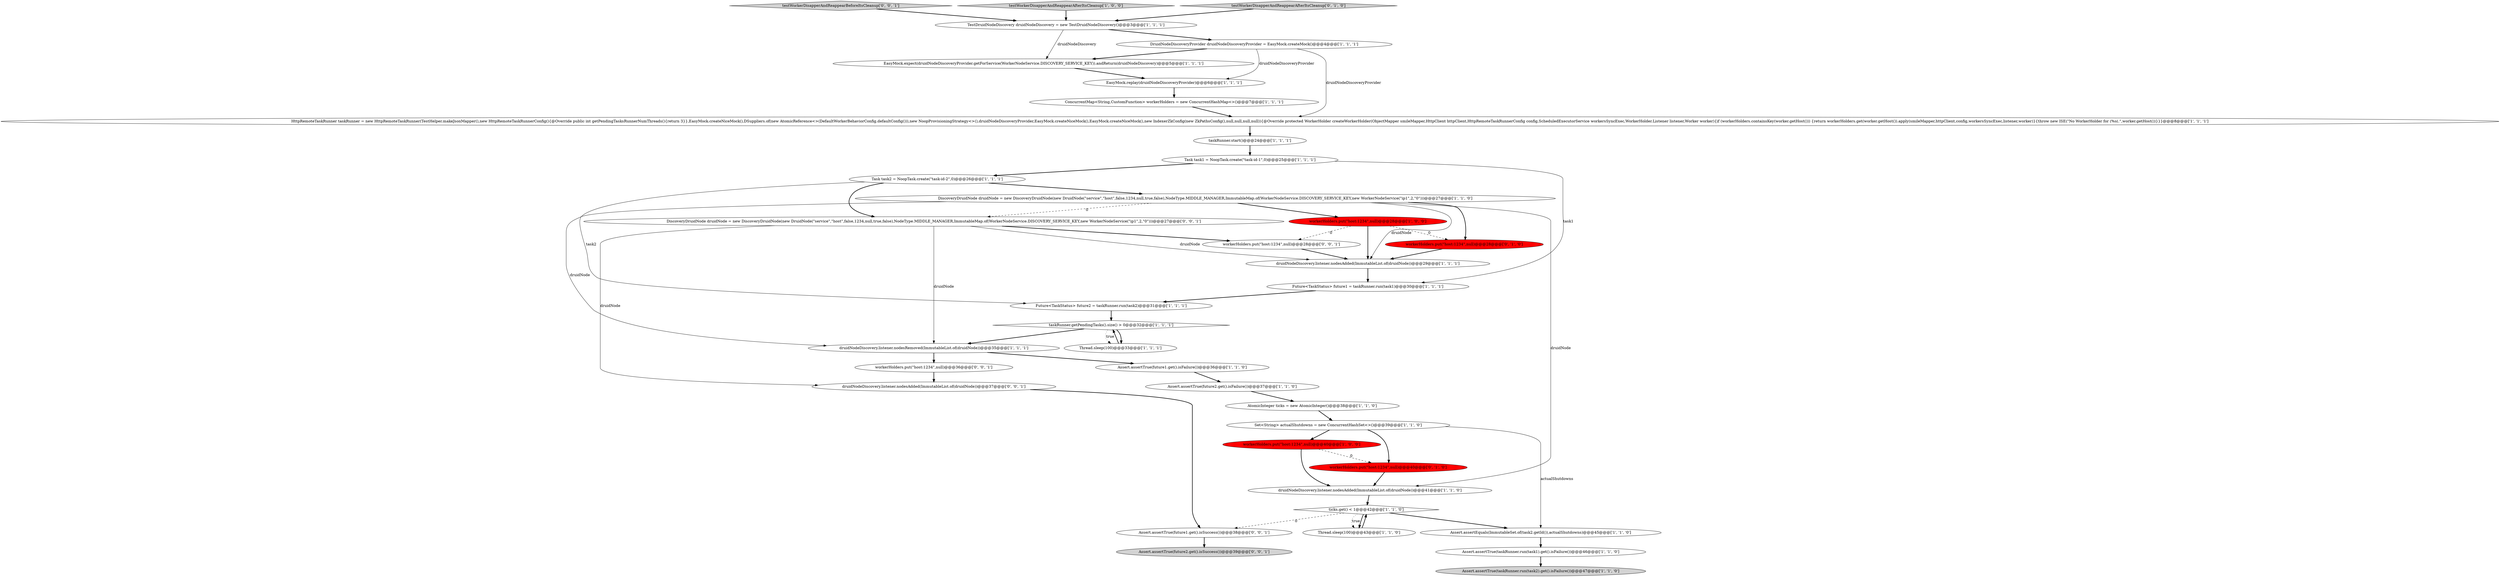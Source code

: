 digraph {
38 [style = filled, label = "testWorkerDisapperAndReappearBeforeItsCleanup['0', '0', '1']", fillcolor = lightgray, shape = diamond image = "AAA0AAABBB3BBB"];
35 [style = filled, label = "workerHolders.put(\"host:1234\",null)@@@28@@@['0', '0', '1']", fillcolor = white, shape = ellipse image = "AAA0AAABBB3BBB"];
2 [style = filled, label = "EasyMock.expect(druidNodeDiscoveryProvider.getForService(WorkerNodeService.DISCOVERY_SERVICE_KEY)).andReturn(druidNodeDiscovery)@@@5@@@['1', '1', '1']", fillcolor = white, shape = ellipse image = "AAA0AAABBB1BBB"];
17 [style = filled, label = "Future<TaskStatus> future2 = taskRunner.run(task2)@@@31@@@['1', '1', '1']", fillcolor = white, shape = ellipse image = "AAA0AAABBB1BBB"];
32 [style = filled, label = "DiscoveryDruidNode druidNode = new DiscoveryDruidNode(new DruidNode(\"service\",\"host\",false,1234,null,true,false),NodeType.MIDDLE_MANAGER,ImmutableMap.of(WorkerNodeService.DISCOVERY_SERVICE_KEY,new WorkerNodeService(\"ip1\",2,\"0\")))@@@27@@@['0', '0', '1']", fillcolor = white, shape = ellipse image = "AAA0AAABBB3BBB"];
5 [style = filled, label = "ConcurrentMap<String,CustomFunction> workerHolders = new ConcurrentHashMap<>()@@@7@@@['1', '1', '1']", fillcolor = white, shape = ellipse image = "AAA0AAABBB1BBB"];
3 [style = filled, label = "taskRunner.start()@@@24@@@['1', '1', '1']", fillcolor = white, shape = ellipse image = "AAA0AAABBB1BBB"];
34 [style = filled, label = "druidNodeDiscovery.listener.nodesAdded(ImmutableList.of(druidNode))@@@37@@@['0', '0', '1']", fillcolor = white, shape = ellipse image = "AAA0AAABBB3BBB"];
24 [style = filled, label = "EasyMock.replay(druidNodeDiscoveryProvider)@@@6@@@['1', '1', '1']", fillcolor = white, shape = ellipse image = "AAA0AAABBB1BBB"];
36 [style = filled, label = "Assert.assertTrue(future1.get().isSuccess())@@@38@@@['0', '0', '1']", fillcolor = white, shape = ellipse image = "AAA0AAABBB3BBB"];
21 [style = filled, label = "AtomicInteger ticks = new AtomicInteger()@@@38@@@['1', '1', '0']", fillcolor = white, shape = ellipse image = "AAA0AAABBB1BBB"];
23 [style = filled, label = "Assert.assertTrue(taskRunner.run(task1).get().isFailure())@@@46@@@['1', '1', '0']", fillcolor = white, shape = ellipse image = "AAA0AAABBB1BBB"];
11 [style = filled, label = "Task task2 = NoopTask.create(\"task-id-2\",0)@@@26@@@['1', '1', '1']", fillcolor = white, shape = ellipse image = "AAA0AAABBB1BBB"];
6 [style = filled, label = "Thread.sleep(100)@@@43@@@['1', '1', '0']", fillcolor = white, shape = ellipse image = "AAA0AAABBB1BBB"];
13 [style = filled, label = "DruidNodeDiscoveryProvider druidNodeDiscoveryProvider = EasyMock.createMock()@@@4@@@['1', '1', '1']", fillcolor = white, shape = ellipse image = "AAA0AAABBB1BBB"];
7 [style = filled, label = "Future<TaskStatus> future1 = taskRunner.run(task1)@@@30@@@['1', '1', '1']", fillcolor = white, shape = ellipse image = "AAA0AAABBB1BBB"];
16 [style = filled, label = "taskRunner.getPendingTasks().size() > 0@@@32@@@['1', '1', '1']", fillcolor = white, shape = diamond image = "AAA0AAABBB1BBB"];
14 [style = filled, label = "Task task1 = NoopTask.create(\"task-id-1\",0)@@@25@@@['1', '1', '1']", fillcolor = white, shape = ellipse image = "AAA0AAABBB1BBB"];
4 [style = filled, label = "druidNodeDiscovery.listener.nodesRemoved(ImmutableList.of(druidNode))@@@35@@@['1', '1', '1']", fillcolor = white, shape = ellipse image = "AAA0AAABBB1BBB"];
25 [style = filled, label = "Thread.sleep(100)@@@33@@@['1', '1', '1']", fillcolor = white, shape = ellipse image = "AAA0AAABBB1BBB"];
19 [style = filled, label = "workerHolders.put(\"host:1234\",null)@@@40@@@['1', '0', '0']", fillcolor = red, shape = ellipse image = "AAA1AAABBB1BBB"];
33 [style = filled, label = "workerHolders.put(\"host:1234\",null)@@@36@@@['0', '0', '1']", fillcolor = white, shape = ellipse image = "AAA0AAABBB3BBB"];
26 [style = filled, label = "Set<String> actualShutdowns = new ConcurrentHashSet<>()@@@39@@@['1', '1', '0']", fillcolor = white, shape = ellipse image = "AAA0AAABBB1BBB"];
12 [style = filled, label = "Assert.assertTrue(future1.get().isFailure())@@@36@@@['1', '1', '0']", fillcolor = white, shape = ellipse image = "AAA0AAABBB1BBB"];
29 [style = filled, label = "workerHolders.put(\"host:1234\",null)@@@28@@@['0', '1', '0']", fillcolor = red, shape = ellipse image = "AAA1AAABBB2BBB"];
18 [style = filled, label = "testWorkerDisapperAndReappearAfterItsCleanup['1', '0', '0']", fillcolor = lightgray, shape = diamond image = "AAA0AAABBB1BBB"];
15 [style = filled, label = "workerHolders.put(\"host:1234\",null)@@@28@@@['1', '0', '0']", fillcolor = red, shape = ellipse image = "AAA1AAABBB1BBB"];
22 [style = filled, label = "HttpRemoteTaskRunner taskRunner = new HttpRemoteTaskRunner(TestHelper.makeJsonMapper(),new HttpRemoteTaskRunnerConfig(){@Override public int getPendingTasksRunnerNumThreads(){return 3}},EasyMock.createNiceMock(),DSuppliers.of(new AtomicReference<>(DefaultWorkerBehaviorConfig.defaultConfig())),new NoopProvisioningStrategy<>(),druidNodeDiscoveryProvider,EasyMock.createNiceMock(),EasyMock.createNiceMock(),new IndexerZkConfig(new ZkPathsConfig(),null,null,null,null)){@Override protected WorkerHolder createWorkerHolder(ObjectMapper smileMapper,HttpClient httpClient,HttpRemoteTaskRunnerConfig config,ScheduledExecutorService workersSyncExec,WorkerHolder.Listener listener,Worker worker){if (workerHolders.containsKey(worker.getHost())) {return workerHolders.get(worker.getHost()).apply(smileMapper,httpClient,config,workersSyncExec,listener,worker)}{throw new ISE(\"No WorkerHolder for (%s(.\",worker.getHost())}}}@@@8@@@['1', '1', '1']", fillcolor = white, shape = ellipse image = "AAA0AAABBB1BBB"];
10 [style = filled, label = "Assert.assertEquals(ImmutableSet.of(task2.getId()),actualShutdowns)@@@45@@@['1', '1', '0']", fillcolor = white, shape = ellipse image = "AAA0AAABBB1BBB"];
20 [style = filled, label = "druidNodeDiscovery.listener.nodesAdded(ImmutableList.of(druidNode))@@@29@@@['1', '1', '1']", fillcolor = white, shape = ellipse image = "AAA0AAABBB1BBB"];
8 [style = filled, label = "Assert.assertTrue(taskRunner.run(task2).get().isFailure())@@@47@@@['1', '1', '0']", fillcolor = lightgray, shape = ellipse image = "AAA0AAABBB1BBB"];
28 [style = filled, label = "DiscoveryDruidNode druidNode = new DiscoveryDruidNode(new DruidNode(\"service\",\"host\",false,1234,null,true,false),NodeType.MIDDLE_MANAGER,ImmutableMap.of(WorkerNodeService.DISCOVERY_SERVICE_KEY,new WorkerNodeService(\"ip1\",2,\"0\")))@@@27@@@['1', '1', '0']", fillcolor = white, shape = ellipse image = "AAA0AAABBB1BBB"];
30 [style = filled, label = "workerHolders.put(\"host:1234\",null)@@@40@@@['0', '1', '0']", fillcolor = red, shape = ellipse image = "AAA1AAABBB2BBB"];
1 [style = filled, label = "TestDruidNodeDiscovery druidNodeDiscovery = new TestDruidNodeDiscovery()@@@3@@@['1', '1', '1']", fillcolor = white, shape = ellipse image = "AAA0AAABBB1BBB"];
0 [style = filled, label = "druidNodeDiscovery.listener.nodesAdded(ImmutableList.of(druidNode))@@@41@@@['1', '1', '0']", fillcolor = white, shape = ellipse image = "AAA0AAABBB1BBB"];
9 [style = filled, label = "ticks.get() < 1@@@42@@@['1', '1', '0']", fillcolor = white, shape = diamond image = "AAA0AAABBB1BBB"];
31 [style = filled, label = "testWorkerDisapperAndReappearAfterItsCleanup['0', '1', '0']", fillcolor = lightgray, shape = diamond image = "AAA0AAABBB2BBB"];
27 [style = filled, label = "Assert.assertTrue(future2.get().isFailure())@@@37@@@['1', '1', '0']", fillcolor = white, shape = ellipse image = "AAA0AAABBB1BBB"];
37 [style = filled, label = "Assert.assertTrue(future2.get().isSuccess())@@@39@@@['0', '0', '1']", fillcolor = lightgray, shape = ellipse image = "AAA0AAABBB3BBB"];
9->36 [style = dashed, label="0"];
28->29 [style = bold, label=""];
11->28 [style = bold, label=""];
32->35 [style = bold, label=""];
13->22 [style = solid, label="druidNodeDiscoveryProvider"];
0->9 [style = bold, label=""];
28->32 [style = dashed, label="0"];
28->15 [style = bold, label=""];
7->17 [style = bold, label=""];
35->20 [style = bold, label=""];
32->20 [style = solid, label="druidNode"];
3->14 [style = bold, label=""];
16->25 [style = bold, label=""];
11->32 [style = bold, label=""];
15->29 [style = dashed, label="0"];
32->4 [style = solid, label="druidNode"];
31->1 [style = bold, label=""];
9->10 [style = bold, label=""];
23->8 [style = bold, label=""];
26->19 [style = bold, label=""];
4->33 [style = bold, label=""];
25->16 [style = bold, label=""];
9->6 [style = dotted, label="true"];
1->13 [style = bold, label=""];
14->7 [style = solid, label="task1"];
26->10 [style = solid, label="actualShutdowns"];
24->5 [style = bold, label=""];
19->0 [style = bold, label=""];
9->6 [style = bold, label=""];
26->30 [style = bold, label=""];
38->1 [style = bold, label=""];
15->35 [style = dashed, label="0"];
22->3 [style = bold, label=""];
21->26 [style = bold, label=""];
29->20 [style = bold, label=""];
19->30 [style = dashed, label="0"];
18->1 [style = bold, label=""];
10->23 [style = bold, label=""];
15->20 [style = bold, label=""];
32->34 [style = solid, label="druidNode"];
34->36 [style = bold, label=""];
28->0 [style = solid, label="druidNode"];
1->2 [style = solid, label="druidNodeDiscovery"];
4->12 [style = bold, label=""];
11->17 [style = solid, label="task2"];
30->0 [style = bold, label=""];
36->37 [style = bold, label=""];
28->20 [style = solid, label="druidNode"];
2->24 [style = bold, label=""];
20->7 [style = bold, label=""];
16->4 [style = bold, label=""];
6->9 [style = bold, label=""];
16->25 [style = dotted, label="true"];
5->22 [style = bold, label=""];
14->11 [style = bold, label=""];
12->27 [style = bold, label=""];
27->21 [style = bold, label=""];
33->34 [style = bold, label=""];
13->24 [style = solid, label="druidNodeDiscoveryProvider"];
28->4 [style = solid, label="druidNode"];
17->16 [style = bold, label=""];
13->2 [style = bold, label=""];
}
